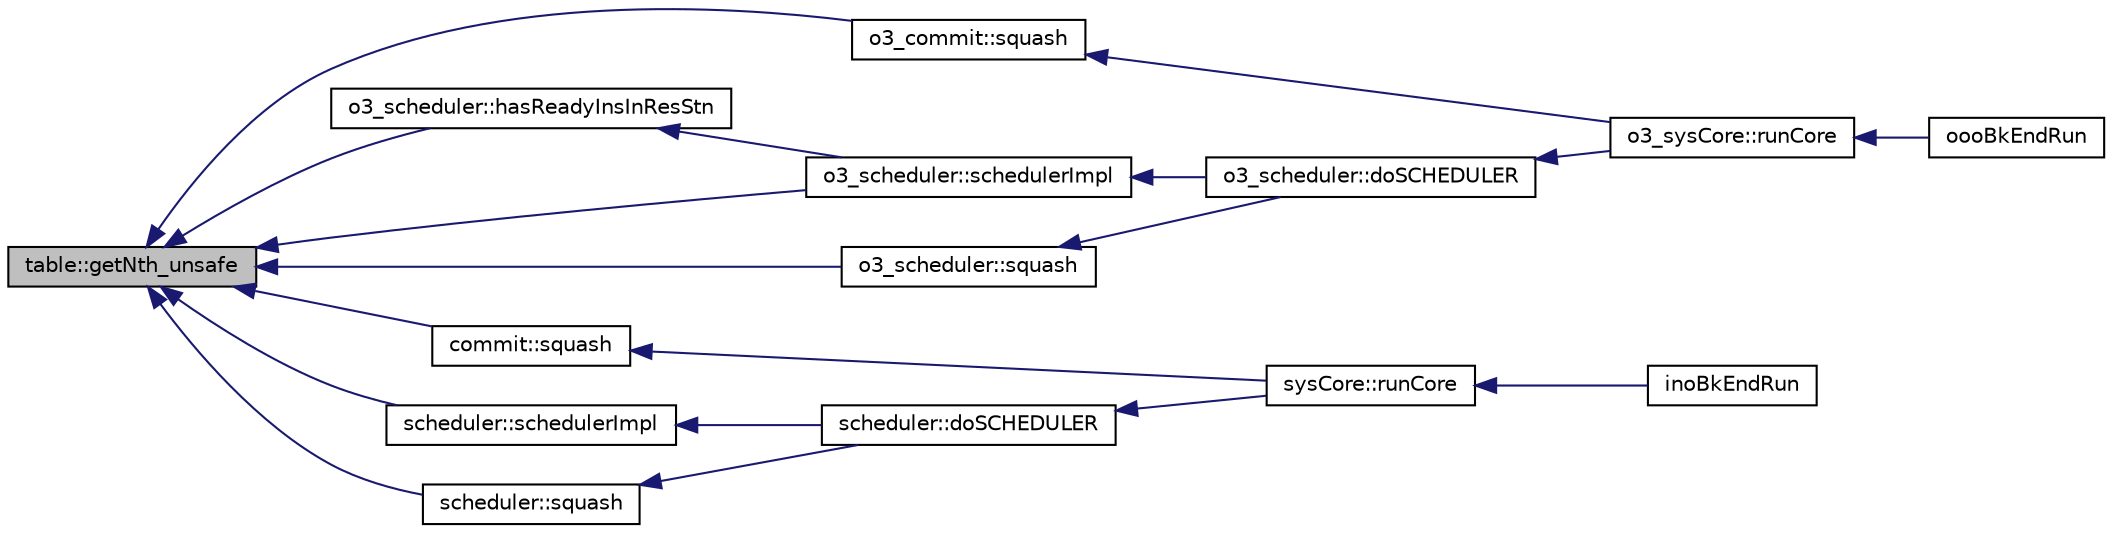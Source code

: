 digraph G
{
  edge [fontname="Helvetica",fontsize="10",labelfontname="Helvetica",labelfontsize="10"];
  node [fontname="Helvetica",fontsize="10",shape=record];
  rankdir=LR;
  Node1 [label="table::getNth_unsafe",height=0.2,width=0.4,color="black", fillcolor="grey75", style="filled" fontcolor="black"];
  Node1 -> Node2 [dir=back,color="midnightblue",fontsize="10",style="solid"];
  Node2 [label="o3_scheduler::hasReadyInsInResStn",height=0.2,width=0.4,color="black", fillcolor="white", style="filled",URL="$classo3__scheduler.html#a46d9cb288bfbd52069935fa96d9de38f"];
  Node2 -> Node3 [dir=back,color="midnightblue",fontsize="10",style="solid"];
  Node3 [label="o3_scheduler::schedulerImpl",height=0.2,width=0.4,color="black", fillcolor="white", style="filled",URL="$classo3__scheduler.html#ade8fe27e00ac0430122634af01c0639c"];
  Node3 -> Node4 [dir=back,color="midnightblue",fontsize="10",style="solid"];
  Node4 [label="o3_scheduler::doSCHEDULER",height=0.2,width=0.4,color="black", fillcolor="white", style="filled",URL="$classo3__scheduler.html#a336443d7d6e8f6b892c7c71b97099e40"];
  Node4 -> Node5 [dir=back,color="midnightblue",fontsize="10",style="solid"];
  Node5 [label="o3_sysCore::runCore",height=0.2,width=0.4,color="black", fillcolor="white", style="filled",URL="$classo3__sysCore.html#ab97edaa7f8ea74d7315b71d7d03a736c"];
  Node5 -> Node6 [dir=back,color="midnightblue",fontsize="10",style="solid"];
  Node6 [label="oooBkEndRun",height=0.2,width=0.4,color="black", fillcolor="white", style="filled",URL="$oooBkEnd_8h.html#aaa2cf7fe88073cf54894d48f17271d93"];
  Node1 -> Node3 [dir=back,color="midnightblue",fontsize="10",style="solid"];
  Node1 -> Node7 [dir=back,color="midnightblue",fontsize="10",style="solid"];
  Node7 [label="scheduler::schedulerImpl",height=0.2,width=0.4,color="black", fillcolor="white", style="filled",URL="$classscheduler.html#a22fd96ca05e81346965e87c0e46b9cca"];
  Node7 -> Node8 [dir=back,color="midnightblue",fontsize="10",style="solid"];
  Node8 [label="scheduler::doSCHEDULER",height=0.2,width=0.4,color="black", fillcolor="white", style="filled",URL="$classscheduler.html#a3253fffac337ef94b41e8dcef59dbd74"];
  Node8 -> Node9 [dir=back,color="midnightblue",fontsize="10",style="solid"];
  Node9 [label="sysCore::runCore",height=0.2,width=0.4,color="black", fillcolor="white", style="filled",URL="$classsysCore.html#a329e1539dcc7da668fb0d6237368922f"];
  Node9 -> Node10 [dir=back,color="midnightblue",fontsize="10",style="solid"];
  Node10 [label="inoBkEndRun",height=0.2,width=0.4,color="black", fillcolor="white", style="filled",URL="$inoBkEnd_8h.html#a7f7897adf2514facd31db95c4b90314d"];
  Node1 -> Node11 [dir=back,color="midnightblue",fontsize="10",style="solid"];
  Node11 [label="o3_scheduler::squash",height=0.2,width=0.4,color="black", fillcolor="white", style="filled",URL="$classo3__scheduler.html#a53e17bdeda48c023a7f24e6871eeed4c"];
  Node11 -> Node4 [dir=back,color="midnightblue",fontsize="10",style="solid"];
  Node1 -> Node12 [dir=back,color="midnightblue",fontsize="10",style="solid"];
  Node12 [label="scheduler::squash",height=0.2,width=0.4,color="black", fillcolor="white", style="filled",URL="$classscheduler.html#aa2248008ac06d971f08807593b9a09c2"];
  Node12 -> Node8 [dir=back,color="midnightblue",fontsize="10",style="solid"];
  Node1 -> Node13 [dir=back,color="midnightblue",fontsize="10",style="solid"];
  Node13 [label="o3_commit::squash",height=0.2,width=0.4,color="black", fillcolor="white", style="filled",URL="$classo3__commit.html#a12cc9b965c48bdf58ede84426c78287b"];
  Node13 -> Node5 [dir=back,color="midnightblue",fontsize="10",style="solid"];
  Node1 -> Node14 [dir=back,color="midnightblue",fontsize="10",style="solid"];
  Node14 [label="commit::squash",height=0.2,width=0.4,color="black", fillcolor="white", style="filled",URL="$classcommit.html#afb05caa27f671bb59e3462e161c2c2f1"];
  Node14 -> Node9 [dir=back,color="midnightblue",fontsize="10",style="solid"];
}
